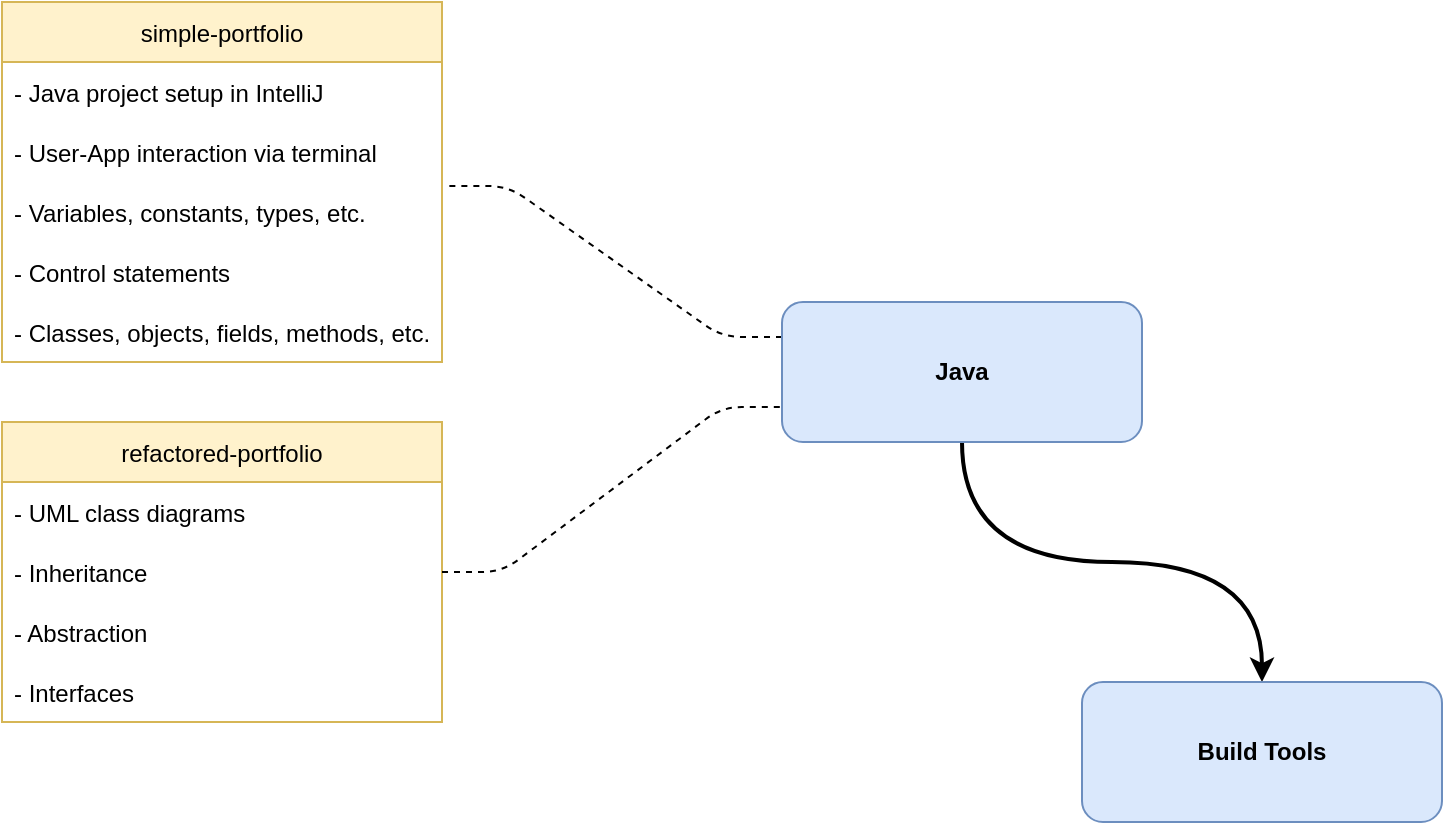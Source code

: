 <mxfile version="20.7.4" type="device"><diagram id="WKo9ChxJwPo8a2PyM7Kh" name="Seite-1"><mxGraphModel dx="1418" dy="828" grid="1" gridSize="10" guides="1" tooltips="1" connect="1" arrows="1" fold="1" page="1" pageScale="1" pageWidth="1169" pageHeight="827" background="#ffffff" math="0" shadow="0"><root><mxCell id="0"/><mxCell id="1" parent="0"/><mxCell id="5u61I4w0F9tgi8mOFdOe-32" style="edgeStyle=entityRelationEdgeStyle;orthogonalLoop=1;jettySize=auto;html=1;entryX=1.014;entryY=0.067;entryDx=0;entryDy=0;entryPerimeter=0;exitX=0;exitY=0.25;exitDx=0;exitDy=0;dashed=1;elbow=vertical;endArrow=none;endFill=0;" parent="1" source="5u61I4w0F9tgi8mOFdOe-1" target="5u61I4w0F9tgi8mOFdOe-29" edge="1"><mxGeometry relative="1" as="geometry"/></mxCell><mxCell id="5u61I4w0F9tgi8mOFdOe-57" style="edgeStyle=orthogonalEdgeStyle;curved=1;orthogonalLoop=1;jettySize=auto;html=1;startArrow=none;startFill=0;endArrow=classic;endFill=1;strokeWidth=2;elbow=vertical;" parent="1" source="5u61I4w0F9tgi8mOFdOe-1" target="5u61I4w0F9tgi8mOFdOe-56" edge="1"><mxGeometry relative="1" as="geometry"/></mxCell><mxCell id="5u61I4w0F9tgi8mOFdOe-1" value="&lt;b&gt;Java&lt;/b&gt;" style="rounded=1;whiteSpace=wrap;html=1;fillColor=#dae8fc;strokeColor=#6c8ebf;" parent="1" vertex="1"><mxGeometry x="520" y="270" width="180" height="70" as="geometry"/></mxCell><mxCell id="5u61I4w0F9tgi8mOFdOe-27" value="simple-portfolio" style="swimlane;fontStyle=0;childLayout=stackLayout;horizontal=1;startSize=30;horizontalStack=0;resizeParent=1;resizeParentMax=0;resizeLast=0;collapsible=1;marginBottom=0;fillColor=#fff2cc;strokeColor=#d6b656;" parent="1" vertex="1"><mxGeometry x="130" y="120" width="220" height="180" as="geometry"/></mxCell><mxCell id="5u61I4w0F9tgi8mOFdOe-28" value="- Java project setup in IntelliJ" style="text;strokeColor=none;fillColor=none;align=left;verticalAlign=middle;spacingLeft=4;spacingRight=4;overflow=hidden;points=[[0,0.5],[1,0.5]];portConstraint=eastwest;rotatable=0;" parent="5u61I4w0F9tgi8mOFdOe-27" vertex="1"><mxGeometry y="30" width="220" height="30" as="geometry"/></mxCell><mxCell id="uamTwMM5MynsBb1By7ge-2" value="- User-App interaction via terminal" style="text;strokeColor=none;fillColor=none;align=left;verticalAlign=middle;spacingLeft=4;spacingRight=4;overflow=hidden;points=[[0,0.5],[1,0.5]];portConstraint=eastwest;rotatable=0;" parent="5u61I4w0F9tgi8mOFdOe-27" vertex="1"><mxGeometry y="60" width="220" height="30" as="geometry"/></mxCell><mxCell id="5u61I4w0F9tgi8mOFdOe-29" value="- Variables, constants, types, etc." style="text;strokeColor=none;fillColor=none;align=left;verticalAlign=middle;spacingLeft=4;spacingRight=4;overflow=hidden;points=[[0,0.5],[1,0.5]];portConstraint=eastwest;rotatable=0;" parent="5u61I4w0F9tgi8mOFdOe-27" vertex="1"><mxGeometry y="90" width="220" height="30" as="geometry"/></mxCell><mxCell id="uamTwMM5MynsBb1By7ge-1" value="- Control statements" style="text;strokeColor=none;fillColor=none;align=left;verticalAlign=middle;spacingLeft=4;spacingRight=4;overflow=hidden;points=[[0,0.5],[1,0.5]];portConstraint=eastwest;rotatable=0;" parent="5u61I4w0F9tgi8mOFdOe-27" vertex="1"><mxGeometry y="120" width="220" height="30" as="geometry"/></mxCell><mxCell id="5u61I4w0F9tgi8mOFdOe-30" value="- Classes, objects, fields, methods, etc." style="text;strokeColor=none;fillColor=none;align=left;verticalAlign=middle;spacingLeft=4;spacingRight=4;overflow=hidden;points=[[0,0.5],[1,0.5]];portConstraint=eastwest;rotatable=0;" parent="5u61I4w0F9tgi8mOFdOe-27" vertex="1"><mxGeometry y="150" width="220" height="30" as="geometry"/></mxCell><mxCell id="5u61I4w0F9tgi8mOFdOe-33" value="refactored-portfolio" style="swimlane;fontStyle=0;childLayout=stackLayout;horizontal=1;startSize=30;horizontalStack=0;resizeParent=1;resizeParentMax=0;resizeLast=0;collapsible=1;marginBottom=0;fillColor=#fff2cc;strokeColor=#d6b656;" parent="1" vertex="1"><mxGeometry x="130" y="330" width="220" height="150" as="geometry"><mxRectangle x="50" y="310" width="130" height="30" as="alternateBounds"/></mxGeometry></mxCell><mxCell id="5u61I4w0F9tgi8mOFdOe-34" value="- UML class diagrams" style="text;strokeColor=none;fillColor=none;align=left;verticalAlign=middle;spacingLeft=4;spacingRight=4;overflow=hidden;points=[[0,0.5],[1,0.5]];portConstraint=eastwest;rotatable=0;" parent="5u61I4w0F9tgi8mOFdOe-33" vertex="1"><mxGeometry y="30" width="220" height="30" as="geometry"/></mxCell><mxCell id="5u61I4w0F9tgi8mOFdOe-35" value="- Inheritance" style="text;strokeColor=none;fillColor=none;align=left;verticalAlign=middle;spacingLeft=4;spacingRight=4;overflow=hidden;points=[[0,0.5],[1,0.5]];portConstraint=eastwest;rotatable=0;" parent="5u61I4w0F9tgi8mOFdOe-33" vertex="1"><mxGeometry y="60" width="220" height="30" as="geometry"/></mxCell><mxCell id="5u61I4w0F9tgi8mOFdOe-42" value="- Abstraction" style="text;strokeColor=none;fillColor=none;align=left;verticalAlign=middle;spacingLeft=4;spacingRight=4;overflow=hidden;points=[[0,0.5],[1,0.5]];portConstraint=eastwest;rotatable=0;" parent="5u61I4w0F9tgi8mOFdOe-33" vertex="1"><mxGeometry y="90" width="220" height="30" as="geometry"/></mxCell><mxCell id="5u61I4w0F9tgi8mOFdOe-36" value="- Interfaces" style="text;strokeColor=none;fillColor=none;align=left;verticalAlign=middle;spacingLeft=4;spacingRight=4;overflow=hidden;points=[[0,0.5],[1,0.5]];portConstraint=eastwest;rotatable=0;" parent="5u61I4w0F9tgi8mOFdOe-33" vertex="1"><mxGeometry y="120" width="220" height="30" as="geometry"/></mxCell><mxCell id="5u61I4w0F9tgi8mOFdOe-37" style="edgeStyle=entityRelationEdgeStyle;orthogonalLoop=1;jettySize=auto;html=1;exitX=1;exitY=0.5;exitDx=0;exitDy=0;dashed=1;elbow=vertical;endArrow=none;endFill=0;entryX=0;entryY=0.75;entryDx=0;entryDy=0;" parent="1" source="5u61I4w0F9tgi8mOFdOe-35" target="5u61I4w0F9tgi8mOFdOe-1" edge="1"><mxGeometry relative="1" as="geometry"><mxPoint x="580" y="175" as="sourcePoint"/><mxPoint x="440" y="440" as="targetPoint"/></mxGeometry></mxCell><mxCell id="5u61I4w0F9tgi8mOFdOe-56" value="&lt;b&gt;Build Tools&lt;/b&gt;" style="rounded=1;whiteSpace=wrap;html=1;fillColor=#dae8fc;strokeColor=#6c8ebf;" parent="1" vertex="1"><mxGeometry x="670" y="460" width="180" height="70" as="geometry"/></mxCell></root></mxGraphModel></diagram></mxfile>